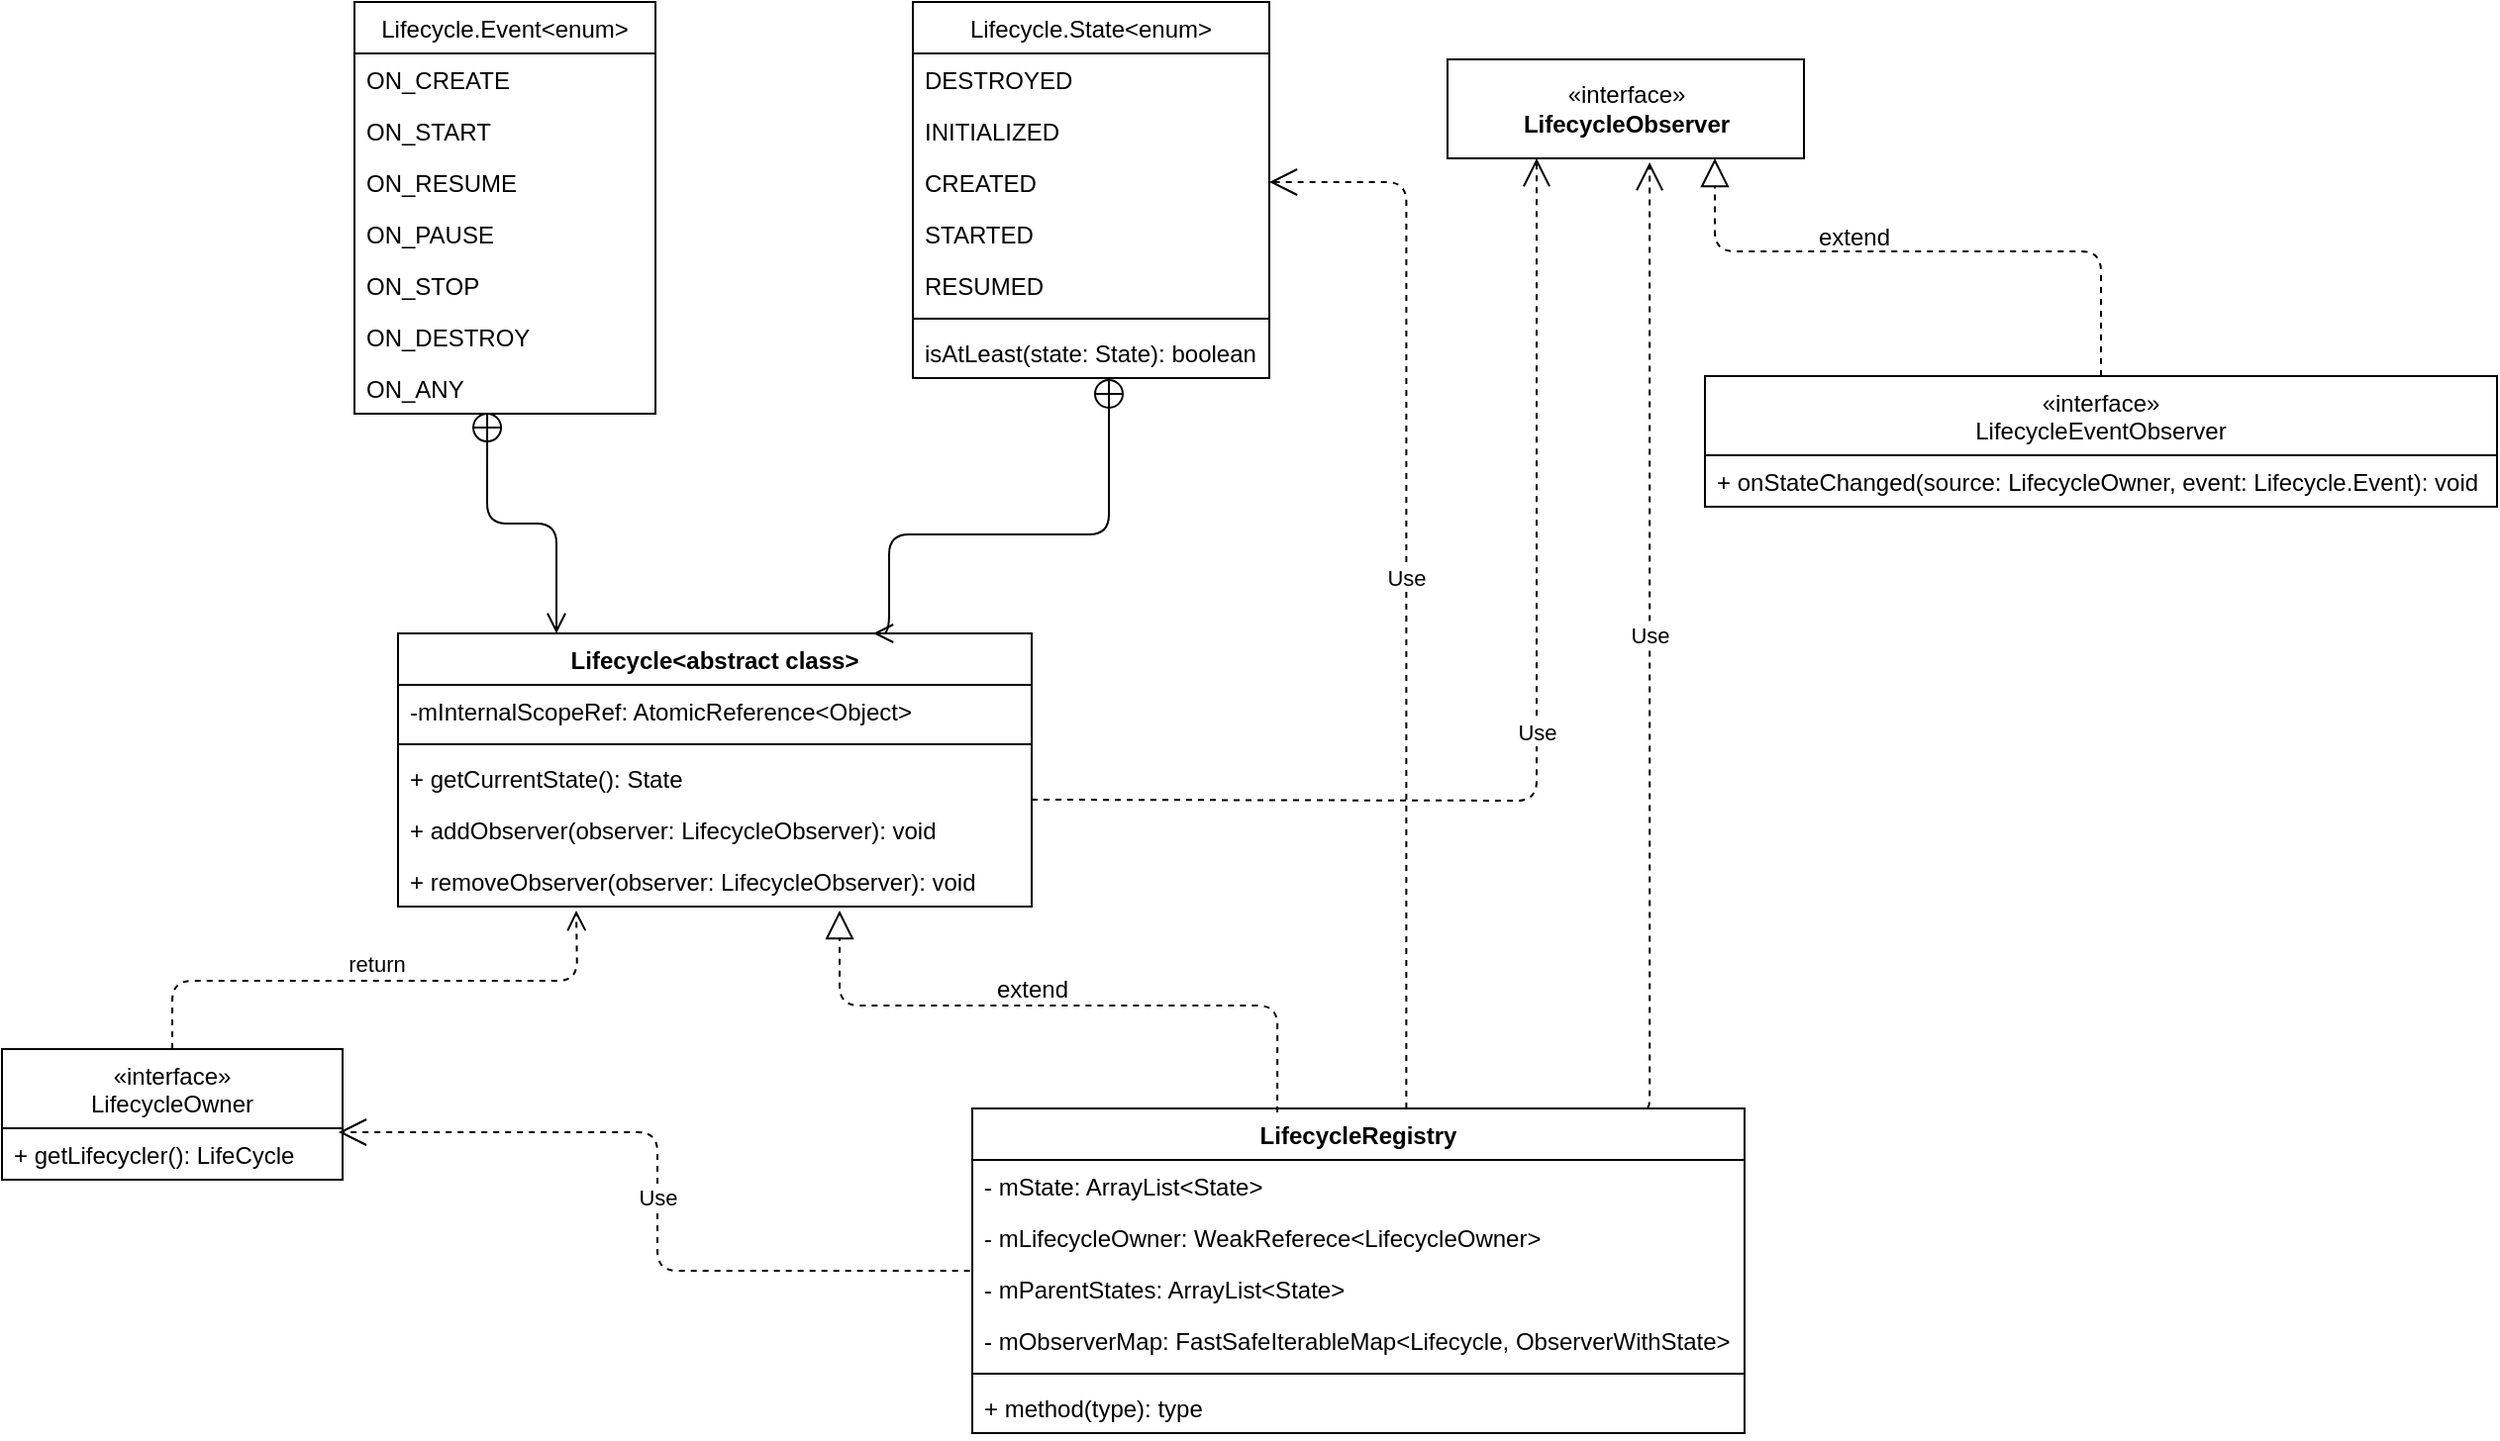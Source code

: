 <mxfile version="14.7.10" type="github">
  <diagram id="C5RBs43oDa-KdzZeNtuy" name="Page-1">
    <mxGraphModel dx="1420" dy="802" grid="1" gridSize="10" guides="1" tooltips="1" connect="1" arrows="1" fold="1" page="1" pageScale="1" pageWidth="827" pageHeight="1169" math="0" shadow="0">
      <root>
        <mxCell id="WIyWlLk6GJQsqaUBKTNV-0" />
        <mxCell id="WIyWlLk6GJQsqaUBKTNV-1" parent="WIyWlLk6GJQsqaUBKTNV-0" />
        <mxCell id="zkfFHV4jXpPFQw0GAbJ--17" value="Lifecycle.Event&lt;enum&gt;" style="swimlane;fontStyle=0;align=center;verticalAlign=top;childLayout=stackLayout;horizontal=1;startSize=26;horizontalStack=0;resizeParent=1;resizeLast=0;collapsible=1;marginBottom=0;rounded=0;shadow=0;strokeWidth=1;" parent="WIyWlLk6GJQsqaUBKTNV-1" vertex="1">
          <mxGeometry x="338" y="71" width="152" height="208" as="geometry">
            <mxRectangle x="550" y="140" width="160" height="26" as="alternateBounds" />
          </mxGeometry>
        </mxCell>
        <mxCell id="zkfFHV4jXpPFQw0GAbJ--18" value="ON_CREATE" style="text;align=left;verticalAlign=top;spacingLeft=4;spacingRight=4;overflow=hidden;rotatable=0;points=[[0,0.5],[1,0.5]];portConstraint=eastwest;" parent="zkfFHV4jXpPFQw0GAbJ--17" vertex="1">
          <mxGeometry y="26" width="152" height="26" as="geometry" />
        </mxCell>
        <mxCell id="zkfFHV4jXpPFQw0GAbJ--19" value="ON_START" style="text;align=left;verticalAlign=top;spacingLeft=4;spacingRight=4;overflow=hidden;rotatable=0;points=[[0,0.5],[1,0.5]];portConstraint=eastwest;rounded=0;shadow=0;html=0;" parent="zkfFHV4jXpPFQw0GAbJ--17" vertex="1">
          <mxGeometry y="52" width="152" height="26" as="geometry" />
        </mxCell>
        <mxCell id="zkfFHV4jXpPFQw0GAbJ--20" value="ON_RESUME" style="text;align=left;verticalAlign=top;spacingLeft=4;spacingRight=4;overflow=hidden;rotatable=0;points=[[0,0.5],[1,0.5]];portConstraint=eastwest;rounded=0;shadow=0;html=0;" parent="zkfFHV4jXpPFQw0GAbJ--17" vertex="1">
          <mxGeometry y="78" width="152" height="26" as="geometry" />
        </mxCell>
        <mxCell id="zkfFHV4jXpPFQw0GAbJ--21" value="ON_PAUSE" style="text;align=left;verticalAlign=top;spacingLeft=4;spacingRight=4;overflow=hidden;rotatable=0;points=[[0,0.5],[1,0.5]];portConstraint=eastwest;rounded=0;shadow=0;html=0;" parent="zkfFHV4jXpPFQw0GAbJ--17" vertex="1">
          <mxGeometry y="104" width="152" height="26" as="geometry" />
        </mxCell>
        <mxCell id="zqtUxQBj5CkgadVjH1wM-1" value="ON_STOP" style="text;align=left;verticalAlign=top;spacingLeft=4;spacingRight=4;overflow=hidden;rotatable=0;points=[[0,0.5],[1,0.5]];portConstraint=eastwest;rounded=0;shadow=0;html=0;" parent="zkfFHV4jXpPFQw0GAbJ--17" vertex="1">
          <mxGeometry y="130" width="152" height="26" as="geometry" />
        </mxCell>
        <mxCell id="zqtUxQBj5CkgadVjH1wM-2" value="ON_DESTROY" style="text;align=left;verticalAlign=top;spacingLeft=4;spacingRight=4;overflow=hidden;rotatable=0;points=[[0,0.5],[1,0.5]];portConstraint=eastwest;rounded=0;shadow=0;html=0;" parent="zkfFHV4jXpPFQw0GAbJ--17" vertex="1">
          <mxGeometry y="156" width="152" height="26" as="geometry" />
        </mxCell>
        <mxCell id="zkfFHV4jXpPFQw0GAbJ--22" value="ON_ANY" style="text;align=left;verticalAlign=top;spacingLeft=4;spacingRight=4;overflow=hidden;rotatable=0;points=[[0,0.5],[1,0.5]];portConstraint=eastwest;rounded=0;shadow=0;html=0;" parent="zkfFHV4jXpPFQw0GAbJ--17" vertex="1">
          <mxGeometry y="182" width="152" height="26" as="geometry" />
        </mxCell>
        <mxCell id="zqtUxQBj5CkgadVjH1wM-3" value="Lifecycle.State&lt;enum&gt;" style="swimlane;fontStyle=0;align=center;verticalAlign=top;childLayout=stackLayout;horizontal=1;startSize=26;horizontalStack=0;resizeParent=1;resizeLast=0;collapsible=1;marginBottom=0;rounded=0;shadow=0;strokeWidth=1;" parent="WIyWlLk6GJQsqaUBKTNV-1" vertex="1">
          <mxGeometry x="620" y="71" width="180" height="190" as="geometry">
            <mxRectangle x="550" y="140" width="160" height="26" as="alternateBounds" />
          </mxGeometry>
        </mxCell>
        <mxCell id="zqtUxQBj5CkgadVjH1wM-4" value="DESTROYED" style="text;align=left;verticalAlign=top;spacingLeft=4;spacingRight=4;overflow=hidden;rotatable=0;points=[[0,0.5],[1,0.5]];portConstraint=eastwest;" parent="zqtUxQBj5CkgadVjH1wM-3" vertex="1">
          <mxGeometry y="26" width="180" height="26" as="geometry" />
        </mxCell>
        <mxCell id="zqtUxQBj5CkgadVjH1wM-5" value="INITIALIZED" style="text;align=left;verticalAlign=top;spacingLeft=4;spacingRight=4;overflow=hidden;rotatable=0;points=[[0,0.5],[1,0.5]];portConstraint=eastwest;rounded=0;shadow=0;html=0;" parent="zqtUxQBj5CkgadVjH1wM-3" vertex="1">
          <mxGeometry y="52" width="180" height="26" as="geometry" />
        </mxCell>
        <mxCell id="zqtUxQBj5CkgadVjH1wM-6" value="CREATED" style="text;align=left;verticalAlign=top;spacingLeft=4;spacingRight=4;overflow=hidden;rotatable=0;points=[[0,0.5],[1,0.5]];portConstraint=eastwest;rounded=0;shadow=0;html=0;" parent="zqtUxQBj5CkgadVjH1wM-3" vertex="1">
          <mxGeometry y="78" width="180" height="26" as="geometry" />
        </mxCell>
        <mxCell id="zqtUxQBj5CkgadVjH1wM-7" value="STARTED" style="text;align=left;verticalAlign=top;spacingLeft=4;spacingRight=4;overflow=hidden;rotatable=0;points=[[0,0.5],[1,0.5]];portConstraint=eastwest;rounded=0;shadow=0;html=0;" parent="zqtUxQBj5CkgadVjH1wM-3" vertex="1">
          <mxGeometry y="104" width="180" height="26" as="geometry" />
        </mxCell>
        <mxCell id="zqtUxQBj5CkgadVjH1wM-8" value="RESUMED" style="text;align=left;verticalAlign=top;spacingLeft=4;spacingRight=4;overflow=hidden;rotatable=0;points=[[0,0.5],[1,0.5]];portConstraint=eastwest;rounded=0;shadow=0;html=0;" parent="zqtUxQBj5CkgadVjH1wM-3" vertex="1">
          <mxGeometry y="130" width="180" height="26" as="geometry" />
        </mxCell>
        <mxCell id="zqtUxQBj5CkgadVjH1wM-11" value="" style="line;strokeWidth=1;fillColor=none;align=left;verticalAlign=middle;spacingTop=-1;spacingLeft=3;spacingRight=3;rotatable=0;labelPosition=right;points=[];portConstraint=eastwest;" parent="zqtUxQBj5CkgadVjH1wM-3" vertex="1">
          <mxGeometry y="156" width="180" height="8" as="geometry" />
        </mxCell>
        <mxCell id="zqtUxQBj5CkgadVjH1wM-10" value="isAtLeast(state: State): boolean" style="text;align=left;verticalAlign=top;spacingLeft=4;spacingRight=4;overflow=hidden;rotatable=0;points=[[0,0.5],[1,0.5]];portConstraint=eastwest;rounded=0;shadow=0;html=0;" parent="zqtUxQBj5CkgadVjH1wM-3" vertex="1">
          <mxGeometry y="164" width="180" height="26" as="geometry" />
        </mxCell>
        <mxCell id="zqtUxQBj5CkgadVjH1wM-12" value="Lifecycle&lt;abstract class&gt;" style="swimlane;fontStyle=1;align=center;verticalAlign=top;childLayout=stackLayout;horizontal=1;startSize=26;horizontalStack=0;resizeParent=1;resizeParentMax=0;resizeLast=0;collapsible=1;marginBottom=0;" parent="WIyWlLk6GJQsqaUBKTNV-1" vertex="1">
          <mxGeometry x="360" y="390" width="320" height="138" as="geometry" />
        </mxCell>
        <mxCell id="zqtUxQBj5CkgadVjH1wM-13" value="-mInternalScopeRef: AtomicReference&lt;Object&gt;" style="text;strokeColor=none;fillColor=none;align=left;verticalAlign=top;spacingLeft=4;spacingRight=4;overflow=hidden;rotatable=0;points=[[0,0.5],[1,0.5]];portConstraint=eastwest;" parent="zqtUxQBj5CkgadVjH1wM-12" vertex="1">
          <mxGeometry y="26" width="320" height="26" as="geometry" />
        </mxCell>
        <mxCell id="zqtUxQBj5CkgadVjH1wM-14" value="" style="line;strokeWidth=1;fillColor=none;align=left;verticalAlign=middle;spacingTop=-1;spacingLeft=3;spacingRight=3;rotatable=0;labelPosition=right;points=[];portConstraint=eastwest;" parent="zqtUxQBj5CkgadVjH1wM-12" vertex="1">
          <mxGeometry y="52" width="320" height="8" as="geometry" />
        </mxCell>
        <mxCell id="zqtUxQBj5CkgadVjH1wM-25" value="+ getCurrentState(): State" style="text;strokeColor=none;fillColor=none;align=left;verticalAlign=top;spacingLeft=4;spacingRight=4;overflow=hidden;rotatable=0;points=[[0,0.5],[1,0.5]];portConstraint=eastwest;" parent="zqtUxQBj5CkgadVjH1wM-12" vertex="1">
          <mxGeometry y="60" width="320" height="26" as="geometry" />
        </mxCell>
        <mxCell id="zqtUxQBj5CkgadVjH1wM-15" value="+ addObserver(observer: LifecycleObserver): void" style="text;strokeColor=none;fillColor=none;align=left;verticalAlign=top;spacingLeft=4;spacingRight=4;overflow=hidden;rotatable=0;points=[[0,0.5],[1,0.5]];portConstraint=eastwest;" parent="zqtUxQBj5CkgadVjH1wM-12" vertex="1">
          <mxGeometry y="86" width="320" height="26" as="geometry" />
        </mxCell>
        <mxCell id="zqtUxQBj5CkgadVjH1wM-24" value="+ removeObserver(observer: LifecycleObserver): void" style="text;strokeColor=none;fillColor=none;align=left;verticalAlign=top;spacingLeft=4;spacingRight=4;overflow=hidden;rotatable=0;points=[[0,0.5],[1,0.5]];portConstraint=eastwest;" parent="zqtUxQBj5CkgadVjH1wM-12" vertex="1">
          <mxGeometry y="112" width="320" height="26" as="geometry" />
        </mxCell>
        <mxCell id="zqtUxQBj5CkgadVjH1wM-26" value="" style="endArrow=open;startArrow=circlePlus;endFill=0;startFill=0;endSize=8;html=1;entryX=0.25;entryY=0;entryDx=0;entryDy=0;edgeStyle=orthogonalEdgeStyle;exitX=0.441;exitY=0.962;exitDx=0;exitDy=0;exitPerimeter=0;" parent="WIyWlLk6GJQsqaUBKTNV-1" source="zkfFHV4jXpPFQw0GAbJ--22" target="zqtUxQBj5CkgadVjH1wM-12" edge="1">
          <mxGeometry width="160" relative="1" as="geometry">
            <mxPoint x="410" y="300" as="sourcePoint" />
            <mxPoint x="440" y="330" as="targetPoint" />
          </mxGeometry>
        </mxCell>
        <mxCell id="zqtUxQBj5CkgadVjH1wM-27" value="" style="endArrow=open;startArrow=circlePlus;endFill=0;startFill=0;endSize=8;html=1;entryX=0.75;entryY=0;entryDx=0;entryDy=0;edgeStyle=orthogonalEdgeStyle;" parent="WIyWlLk6GJQsqaUBKTNV-1" source="zqtUxQBj5CkgadVjH1wM-10" target="zqtUxQBj5CkgadVjH1wM-12" edge="1">
          <mxGeometry width="160" relative="1" as="geometry">
            <mxPoint x="550" y="310" as="sourcePoint" />
            <mxPoint x="660" y="310" as="targetPoint" />
            <Array as="points">
              <mxPoint x="719" y="340" />
              <mxPoint x="608" y="340" />
            </Array>
          </mxGeometry>
        </mxCell>
        <mxCell id="zqtUxQBj5CkgadVjH1wM-30" value="Use" style="endArrow=open;endSize=12;dashed=1;html=1;entryX=0.25;entryY=1;entryDx=0;entryDy=0;edgeStyle=orthogonalEdgeStyle;" parent="WIyWlLk6GJQsqaUBKTNV-1" target="zqtUxQBj5CkgadVjH1wM-29" edge="1">
          <mxGeometry width="160" relative="1" as="geometry">
            <mxPoint x="680" y="474" as="sourcePoint" />
            <mxPoint x="640" y="480" as="targetPoint" />
          </mxGeometry>
        </mxCell>
        <mxCell id="ooI7DmoPlPqBt7XE1KKF-6" value="«interface»&#xa;LifecycleOwner" style="swimlane;fontStyle=0;childLayout=stackLayout;horizontal=1;startSize=40;fillColor=none;horizontalStack=0;resizeParent=1;resizeParentMax=0;resizeLast=0;collapsible=1;marginBottom=0;" vertex="1" parent="WIyWlLk6GJQsqaUBKTNV-1">
          <mxGeometry x="160" y="600" width="172" height="66" as="geometry" />
        </mxCell>
        <mxCell id="ooI7DmoPlPqBt7XE1KKF-1" value="+ getLifecycler(): LifeCycle" style="text;strokeColor=none;fillColor=none;align=left;verticalAlign=top;spacingLeft=4;spacingRight=4;overflow=hidden;rotatable=0;points=[[0,0.5],[1,0.5]];portConstraint=eastwest;" vertex="1" parent="ooI7DmoPlPqBt7XE1KKF-6">
          <mxGeometry y="40" width="172" height="26" as="geometry" />
        </mxCell>
        <mxCell id="ooI7DmoPlPqBt7XE1KKF-10" value="return" style="html=1;verticalAlign=bottom;endArrow=open;dashed=1;endSize=8;exitX=0.5;exitY=0;exitDx=0;exitDy=0;edgeStyle=orthogonalEdgeStyle;" edge="1" parent="WIyWlLk6GJQsqaUBKTNV-1" source="ooI7DmoPlPqBt7XE1KKF-6">
          <mxGeometry relative="1" as="geometry">
            <mxPoint x="230" y="680" as="sourcePoint" />
            <mxPoint x="450" y="530" as="targetPoint" />
          </mxGeometry>
        </mxCell>
        <mxCell id="ooI7DmoPlPqBt7XE1KKF-17" value="LifecycleRegistry" style="swimlane;fontStyle=1;align=center;verticalAlign=top;childLayout=stackLayout;horizontal=1;startSize=26;horizontalStack=0;resizeParent=1;resizeParentMax=0;resizeLast=0;collapsible=1;marginBottom=0;" vertex="1" parent="WIyWlLk6GJQsqaUBKTNV-1">
          <mxGeometry x="650" y="630" width="390" height="164" as="geometry" />
        </mxCell>
        <mxCell id="ooI7DmoPlPqBt7XE1KKF-30" value="- mState: ArrayList&lt;State&gt;" style="text;strokeColor=none;fillColor=none;align=left;verticalAlign=top;spacingLeft=4;spacingRight=4;overflow=hidden;rotatable=0;points=[[0,0.5],[1,0.5]];portConstraint=eastwest;" vertex="1" parent="ooI7DmoPlPqBt7XE1KKF-17">
          <mxGeometry y="26" width="390" height="26" as="geometry" />
        </mxCell>
        <mxCell id="ooI7DmoPlPqBt7XE1KKF-18" value="- mLifecycleOwner: WeakReferece&lt;LifecycleOwner&gt;" style="text;strokeColor=none;fillColor=none;align=left;verticalAlign=top;spacingLeft=4;spacingRight=4;overflow=hidden;rotatable=0;points=[[0,0.5],[1,0.5]];portConstraint=eastwest;" vertex="1" parent="ooI7DmoPlPqBt7XE1KKF-17">
          <mxGeometry y="52" width="390" height="26" as="geometry" />
        </mxCell>
        <mxCell id="ooI7DmoPlPqBt7XE1KKF-28" value="- mParentStates: ArrayList&lt;State&gt;" style="text;strokeColor=none;fillColor=none;align=left;verticalAlign=top;spacingLeft=4;spacingRight=4;overflow=hidden;rotatable=0;points=[[0,0.5],[1,0.5]];portConstraint=eastwest;" vertex="1" parent="ooI7DmoPlPqBt7XE1KKF-17">
          <mxGeometry y="78" width="390" height="26" as="geometry" />
        </mxCell>
        <mxCell id="ooI7DmoPlPqBt7XE1KKF-36" value="- mObserverMap: FastSafeIterableMap&lt;Lifecycle, ObserverWithState&gt;" style="text;strokeColor=none;fillColor=none;align=left;verticalAlign=top;spacingLeft=4;spacingRight=4;overflow=hidden;rotatable=0;points=[[0,0.5],[1,0.5]];portConstraint=eastwest;" vertex="1" parent="ooI7DmoPlPqBt7XE1KKF-17">
          <mxGeometry y="104" width="390" height="26" as="geometry" />
        </mxCell>
        <mxCell id="ooI7DmoPlPqBt7XE1KKF-19" value="" style="line;strokeWidth=1;fillColor=none;align=left;verticalAlign=middle;spacingTop=-1;spacingLeft=3;spacingRight=3;rotatable=0;labelPosition=right;points=[];portConstraint=eastwest;" vertex="1" parent="ooI7DmoPlPqBt7XE1KKF-17">
          <mxGeometry y="130" width="390" height="8" as="geometry" />
        </mxCell>
        <mxCell id="ooI7DmoPlPqBt7XE1KKF-20" value="+ method(type): type" style="text;strokeColor=none;fillColor=none;align=left;verticalAlign=top;spacingLeft=4;spacingRight=4;overflow=hidden;rotatable=0;points=[[0,0.5],[1,0.5]];portConstraint=eastwest;" vertex="1" parent="ooI7DmoPlPqBt7XE1KKF-17">
          <mxGeometry y="138" width="390" height="26" as="geometry" />
        </mxCell>
        <mxCell id="ooI7DmoPlPqBt7XE1KKF-24" value="" style="endArrow=block;dashed=1;endFill=0;endSize=12;html=1;exitX=0.395;exitY=0.012;exitDx=0;exitDy=0;edgeStyle=orthogonalEdgeStyle;exitPerimeter=0;" edge="1" parent="WIyWlLk6GJQsqaUBKTNV-1" source="ooI7DmoPlPqBt7XE1KKF-17">
          <mxGeometry width="160" relative="1" as="geometry">
            <mxPoint x="330" y="400" as="sourcePoint" />
            <mxPoint x="583" y="530" as="targetPoint" />
            <Array as="points">
              <mxPoint x="804" y="578" />
              <mxPoint x="583" y="578" />
            </Array>
          </mxGeometry>
        </mxCell>
        <mxCell id="ooI7DmoPlPqBt7XE1KKF-25" value="extend" style="text;html=1;align=center;verticalAlign=middle;resizable=0;points=[];autosize=1;strokeColor=none;" vertex="1" parent="WIyWlLk6GJQsqaUBKTNV-1">
          <mxGeometry x="655" y="560" width="50" height="20" as="geometry" />
        </mxCell>
        <mxCell id="ooI7DmoPlPqBt7XE1KKF-26" value="Use" style="endArrow=open;endSize=12;dashed=1;html=1;exitX=-0.003;exitY=1.154;exitDx=0;exitDy=0;entryX=0.988;entryY=0.077;entryDx=0;entryDy=0;edgeStyle=orthogonalEdgeStyle;exitPerimeter=0;entryPerimeter=0;" edge="1" parent="WIyWlLk6GJQsqaUBKTNV-1" source="ooI7DmoPlPqBt7XE1KKF-18" target="ooI7DmoPlPqBt7XE1KKF-1">
          <mxGeometry width="160" relative="1" as="geometry">
            <mxPoint x="400" y="499" as="sourcePoint" />
            <mxPoint x="162.5" y="210" as="targetPoint" />
          </mxGeometry>
        </mxCell>
        <mxCell id="ooI7DmoPlPqBt7XE1KKF-29" value="Use" style="endArrow=open;endSize=12;dashed=1;html=1;exitX=0.562;exitY=0;exitDx=0;exitDy=0;entryX=1;entryY=0.5;entryDx=0;entryDy=0;edgeStyle=orthogonalEdgeStyle;exitPerimeter=0;" edge="1" parent="WIyWlLk6GJQsqaUBKTNV-1" source="ooI7DmoPlPqBt7XE1KKF-17" target="zqtUxQBj5CkgadVjH1wM-6">
          <mxGeometry width="160" relative="1" as="geometry">
            <mxPoint x="659.07" y="696.004" as="sourcePoint" />
            <mxPoint x="239.936" y="652.002" as="targetPoint" />
            <Array as="points">
              <mxPoint x="869" y="162" />
            </Array>
          </mxGeometry>
        </mxCell>
        <mxCell id="zqtUxQBj5CkgadVjH1wM-29" value="«interface»&lt;br&gt;&lt;b&gt;LifecycleObserver&lt;/b&gt;" style="html=1;" parent="WIyWlLk6GJQsqaUBKTNV-1" vertex="1">
          <mxGeometry x="890" y="100" width="180" height="50" as="geometry" />
        </mxCell>
        <mxCell id="ooI7DmoPlPqBt7XE1KKF-31" value="«interface»&#xa;LifecycleEventObserver" style="swimlane;fontStyle=0;childLayout=stackLayout;horizontal=1;startSize=40;fillColor=none;horizontalStack=0;resizeParent=1;resizeParentMax=0;resizeLast=0;collapsible=1;marginBottom=0;" vertex="1" parent="WIyWlLk6GJQsqaUBKTNV-1">
          <mxGeometry x="1020" y="260" width="400" height="66" as="geometry" />
        </mxCell>
        <mxCell id="ooI7DmoPlPqBt7XE1KKF-32" value="+ onStateChanged(source: LifecycleOwner, event: Lifecycle.Event): void" style="text;strokeColor=none;fillColor=none;align=left;verticalAlign=top;spacingLeft=4;spacingRight=4;overflow=hidden;rotatable=0;points=[[0,0.5],[1,0.5]];portConstraint=eastwest;" vertex="1" parent="ooI7DmoPlPqBt7XE1KKF-31">
          <mxGeometry y="40" width="400" height="26" as="geometry" />
        </mxCell>
        <mxCell id="ooI7DmoPlPqBt7XE1KKF-33" value="" style="endArrow=block;dashed=1;endFill=0;endSize=12;html=1;exitX=0.5;exitY=0;exitDx=0;exitDy=0;entryX=0.75;entryY=1;entryDx=0;entryDy=0;edgeStyle=orthogonalEdgeStyle;" edge="1" parent="WIyWlLk6GJQsqaUBKTNV-1" source="ooI7DmoPlPqBt7XE1KKF-31" target="zqtUxQBj5CkgadVjH1wM-29">
          <mxGeometry width="160" relative="1" as="geometry">
            <mxPoint x="1221.96" y="249.01" as="sourcePoint" />
            <mxPoint x="1000" y="150" as="targetPoint" />
            <Array as="points">
              <mxPoint x="1220" y="197" />
              <mxPoint x="1025" y="197" />
            </Array>
          </mxGeometry>
        </mxCell>
        <mxCell id="ooI7DmoPlPqBt7XE1KKF-35" value="extend" style="text;html=1;align=center;verticalAlign=middle;resizable=0;points=[];autosize=1;strokeColor=none;" vertex="1" parent="WIyWlLk6GJQsqaUBKTNV-1">
          <mxGeometry x="1070" y="180" width="50" height="20" as="geometry" />
        </mxCell>
        <mxCell id="ooI7DmoPlPqBt7XE1KKF-37" value="Use" style="endArrow=open;endSize=12;dashed=1;html=1;entryX=0.567;entryY=1.04;entryDx=0;entryDy=0;edgeStyle=orthogonalEdgeStyle;entryPerimeter=0;exitX=0.874;exitY=-0.006;exitDx=0;exitDy=0;exitPerimeter=0;" edge="1" parent="WIyWlLk6GJQsqaUBKTNV-1" source="ooI7DmoPlPqBt7XE1KKF-17" target="zqtUxQBj5CkgadVjH1wM-29">
          <mxGeometry width="160" relative="1" as="geometry">
            <mxPoint x="980" y="620" as="sourcePoint" />
            <mxPoint x="810" y="172" as="targetPoint" />
            <Array as="points">
              <mxPoint x="992" y="629" />
            </Array>
          </mxGeometry>
        </mxCell>
      </root>
    </mxGraphModel>
  </diagram>
</mxfile>
